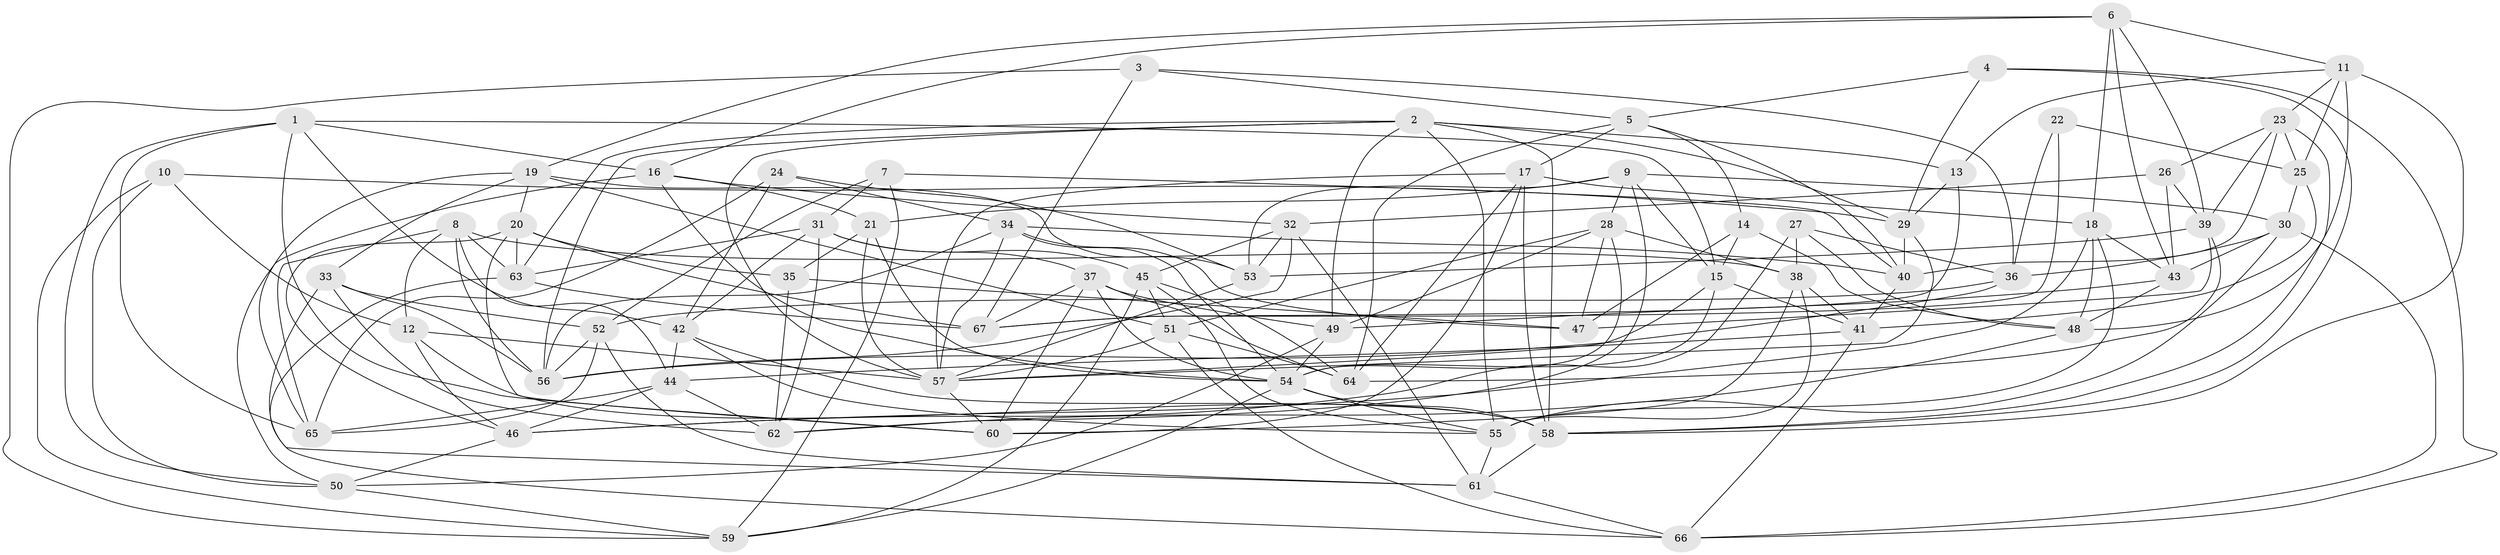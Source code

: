 // original degree distribution, {4: 1.0}
// Generated by graph-tools (version 1.1) at 2025/26/03/09/25 03:26:59]
// undirected, 67 vertices, 195 edges
graph export_dot {
graph [start="1"]
  node [color=gray90,style=filled];
  1;
  2;
  3;
  4;
  5;
  6;
  7;
  8;
  9;
  10;
  11;
  12;
  13;
  14;
  15;
  16;
  17;
  18;
  19;
  20;
  21;
  22;
  23;
  24;
  25;
  26;
  27;
  28;
  29;
  30;
  31;
  32;
  33;
  34;
  35;
  36;
  37;
  38;
  39;
  40;
  41;
  42;
  43;
  44;
  45;
  46;
  47;
  48;
  49;
  50;
  51;
  52;
  53;
  54;
  55;
  56;
  57;
  58;
  59;
  60;
  61;
  62;
  63;
  64;
  65;
  66;
  67;
  1 -- 15 [weight=1.0];
  1 -- 16 [weight=1.0];
  1 -- 42 [weight=1.0];
  1 -- 50 [weight=1.0];
  1 -- 60 [weight=1.0];
  1 -- 65 [weight=1.0];
  2 -- 13 [weight=1.0];
  2 -- 29 [weight=1.0];
  2 -- 49 [weight=1.0];
  2 -- 55 [weight=1.0];
  2 -- 56 [weight=1.0];
  2 -- 57 [weight=1.0];
  2 -- 58 [weight=1.0];
  2 -- 63 [weight=1.0];
  3 -- 5 [weight=1.0];
  3 -- 36 [weight=1.0];
  3 -- 59 [weight=1.0];
  3 -- 67 [weight=1.0];
  4 -- 5 [weight=1.0];
  4 -- 29 [weight=1.0];
  4 -- 58 [weight=1.0];
  4 -- 66 [weight=1.0];
  5 -- 14 [weight=1.0];
  5 -- 17 [weight=1.0];
  5 -- 40 [weight=1.0];
  5 -- 64 [weight=1.0];
  6 -- 11 [weight=1.0];
  6 -- 16 [weight=1.0];
  6 -- 18 [weight=1.0];
  6 -- 19 [weight=1.0];
  6 -- 39 [weight=1.0];
  6 -- 43 [weight=1.0];
  7 -- 31 [weight=1.0];
  7 -- 40 [weight=1.0];
  7 -- 52 [weight=1.0];
  7 -- 59 [weight=1.0];
  8 -- 12 [weight=1.0];
  8 -- 38 [weight=1.0];
  8 -- 44 [weight=1.0];
  8 -- 56 [weight=1.0];
  8 -- 63 [weight=1.0];
  8 -- 65 [weight=1.0];
  9 -- 15 [weight=1.0];
  9 -- 21 [weight=1.0];
  9 -- 28 [weight=1.0];
  9 -- 30 [weight=1.0];
  9 -- 53 [weight=1.0];
  9 -- 62 [weight=1.0];
  10 -- 12 [weight=1.0];
  10 -- 29 [weight=1.0];
  10 -- 50 [weight=1.0];
  10 -- 59 [weight=1.0];
  11 -- 13 [weight=1.0];
  11 -- 23 [weight=1.0];
  11 -- 25 [weight=1.0];
  11 -- 48 [weight=1.0];
  11 -- 58 [weight=1.0];
  12 -- 46 [weight=1.0];
  12 -- 57 [weight=1.0];
  12 -- 58 [weight=2.0];
  13 -- 29 [weight=1.0];
  13 -- 67 [weight=1.0];
  14 -- 15 [weight=1.0];
  14 -- 47 [weight=1.0];
  14 -- 48 [weight=1.0];
  15 -- 41 [weight=1.0];
  15 -- 54 [weight=1.0];
  15 -- 57 [weight=1.0];
  16 -- 21 [weight=1.0];
  16 -- 32 [weight=1.0];
  16 -- 50 [weight=1.0];
  16 -- 54 [weight=1.0];
  17 -- 18 [weight=1.0];
  17 -- 57 [weight=1.0];
  17 -- 58 [weight=1.0];
  17 -- 60 [weight=1.0];
  17 -- 64 [weight=1.0];
  18 -- 43 [weight=1.0];
  18 -- 46 [weight=1.0];
  18 -- 48 [weight=1.0];
  18 -- 55 [weight=1.0];
  19 -- 20 [weight=1.0];
  19 -- 33 [weight=1.0];
  19 -- 51 [weight=1.0];
  19 -- 53 [weight=1.0];
  19 -- 65 [weight=1.0];
  20 -- 35 [weight=1.0];
  20 -- 46 [weight=1.0];
  20 -- 60 [weight=1.0];
  20 -- 63 [weight=1.0];
  20 -- 67 [weight=1.0];
  21 -- 35 [weight=2.0];
  21 -- 54 [weight=1.0];
  21 -- 57 [weight=1.0];
  22 -- 25 [weight=2.0];
  22 -- 36 [weight=1.0];
  22 -- 67 [weight=1.0];
  23 -- 25 [weight=1.0];
  23 -- 26 [weight=1.0];
  23 -- 39 [weight=1.0];
  23 -- 40 [weight=1.0];
  23 -- 58 [weight=1.0];
  24 -- 34 [weight=1.0];
  24 -- 42 [weight=1.0];
  24 -- 53 [weight=1.0];
  24 -- 65 [weight=1.0];
  25 -- 30 [weight=1.0];
  25 -- 41 [weight=1.0];
  26 -- 32 [weight=1.0];
  26 -- 39 [weight=1.0];
  26 -- 43 [weight=1.0];
  27 -- 36 [weight=1.0];
  27 -- 38 [weight=1.0];
  27 -- 46 [weight=1.0];
  27 -- 48 [weight=1.0];
  28 -- 38 [weight=1.0];
  28 -- 47 [weight=1.0];
  28 -- 49 [weight=1.0];
  28 -- 51 [weight=1.0];
  28 -- 54 [weight=1.0];
  29 -- 40 [weight=1.0];
  29 -- 57 [weight=1.0];
  30 -- 36 [weight=1.0];
  30 -- 43 [weight=1.0];
  30 -- 55 [weight=1.0];
  30 -- 66 [weight=1.0];
  31 -- 37 [weight=1.0];
  31 -- 42 [weight=1.0];
  31 -- 45 [weight=1.0];
  31 -- 62 [weight=1.0];
  31 -- 63 [weight=1.0];
  32 -- 45 [weight=1.0];
  32 -- 53 [weight=1.0];
  32 -- 56 [weight=1.0];
  32 -- 61 [weight=1.0];
  33 -- 52 [weight=1.0];
  33 -- 56 [weight=2.0];
  33 -- 61 [weight=1.0];
  33 -- 62 [weight=1.0];
  34 -- 40 [weight=1.0];
  34 -- 47 [weight=1.0];
  34 -- 54 [weight=1.0];
  34 -- 56 [weight=1.0];
  34 -- 57 [weight=1.0];
  35 -- 47 [weight=2.0];
  35 -- 62 [weight=1.0];
  36 -- 52 [weight=1.0];
  36 -- 56 [weight=1.0];
  37 -- 49 [weight=1.0];
  37 -- 54 [weight=1.0];
  37 -- 60 [weight=1.0];
  37 -- 64 [weight=1.0];
  37 -- 67 [weight=1.0];
  38 -- 41 [weight=1.0];
  38 -- 55 [weight=1.0];
  38 -- 60 [weight=1.0];
  39 -- 47 [weight=1.0];
  39 -- 53 [weight=1.0];
  39 -- 64 [weight=1.0];
  40 -- 41 [weight=1.0];
  41 -- 44 [weight=1.0];
  41 -- 66 [weight=1.0];
  42 -- 44 [weight=1.0];
  42 -- 55 [weight=1.0];
  42 -- 58 [weight=1.0];
  43 -- 48 [weight=1.0];
  43 -- 49 [weight=1.0];
  44 -- 46 [weight=1.0];
  44 -- 62 [weight=1.0];
  44 -- 65 [weight=1.0];
  45 -- 51 [weight=1.0];
  45 -- 55 [weight=1.0];
  45 -- 59 [weight=1.0];
  45 -- 64 [weight=1.0];
  46 -- 50 [weight=1.0];
  48 -- 62 [weight=1.0];
  49 -- 50 [weight=1.0];
  49 -- 54 [weight=1.0];
  50 -- 59 [weight=1.0];
  51 -- 57 [weight=1.0];
  51 -- 64 [weight=1.0];
  51 -- 66 [weight=1.0];
  52 -- 56 [weight=1.0];
  52 -- 61 [weight=1.0];
  52 -- 65 [weight=1.0];
  53 -- 57 [weight=1.0];
  54 -- 55 [weight=1.0];
  54 -- 58 [weight=1.0];
  54 -- 59 [weight=1.0];
  55 -- 61 [weight=1.0];
  57 -- 60 [weight=1.0];
  58 -- 61 [weight=1.0];
  61 -- 66 [weight=1.0];
  63 -- 66 [weight=1.0];
  63 -- 67 [weight=1.0];
}
